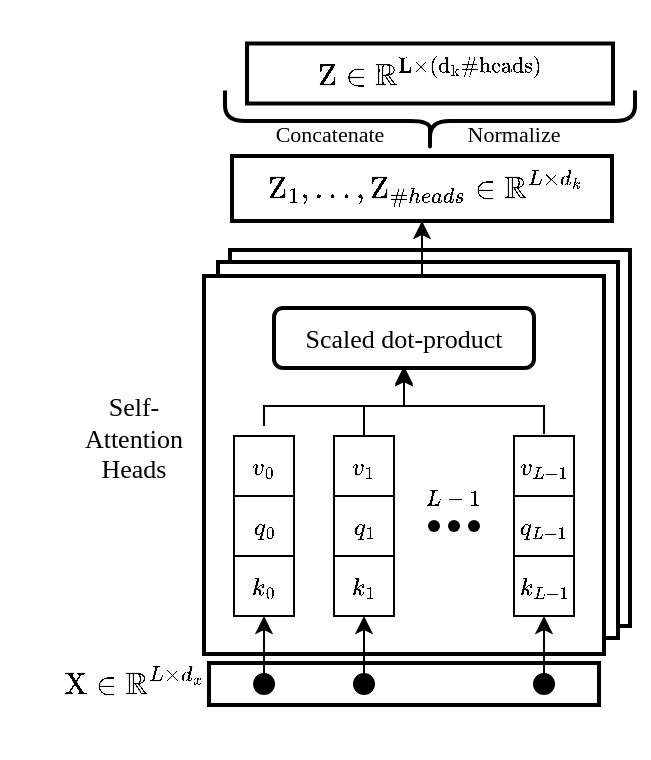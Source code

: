 <mxfile version="17.1.3" type="github">
  <diagram id="1RFPZSgYPdv8vxJ3tSGE" name="Page-1">
    <mxGraphModel dx="1463" dy="522" grid="1" gridSize="10" guides="1" tooltips="1" connect="1" arrows="1" fold="1" page="1" pageScale="1" pageWidth="850" pageHeight="1100" math="1" shadow="0">
      <root>
        <mxCell id="0" />
        <mxCell id="1" parent="0" />
        <mxCell id="Ks4agTKRWIQxYl3Itglz-84" value="" style="rounded=0;whiteSpace=wrap;html=1;fontFamily=Times New Roman;fontSize=11;strokeColor=default;strokeWidth=2;fillColor=#FFFFFF;" parent="1" vertex="1">
          <mxGeometry x="127.5" y="523.5" width="195" height="21" as="geometry" />
        </mxCell>
        <mxCell id="Ks4agTKRWIQxYl3Itglz-68" value="" style="rounded=0;whiteSpace=wrap;html=1;strokeWidth=2;fillColor=none;fontFamily=Times New Roman;fontSize=11;" parent="1" vertex="1">
          <mxGeometry x="138" y="317" width="200" height="188" as="geometry" />
        </mxCell>
        <mxCell id="Ks4agTKRWIQxYl3Itglz-67" value="" style="rounded=0;whiteSpace=wrap;html=1;strokeWidth=2;fillColor=default;fontFamily=Times New Roman;fontSize=11;" parent="1" vertex="1">
          <mxGeometry x="132" y="323" width="200" height="188" as="geometry" />
        </mxCell>
        <mxCell id="GeLd84h3tjp0JI7DX5PS-5" style="edgeStyle=orthogonalEdgeStyle;rounded=0;orthogonalLoop=1;jettySize=auto;html=1;exitX=0.5;exitY=0;exitDx=0;exitDy=0;entryX=0.5;entryY=1;entryDx=0;entryDy=0;fontSize=12;exitPerimeter=0;" parent="1" source="Ks4agTKRWIQxYl3Itglz-43" target="GeLd84h3tjp0JI7DX5PS-2" edge="1">
          <mxGeometry relative="1" as="geometry" />
        </mxCell>
        <mxCell id="Ks4agTKRWIQxYl3Itglz-43" value="" style="rounded=0;whiteSpace=wrap;html=1;strokeWidth=2;fillColor=default;fontFamily=Times New Roman;fontSize=11;" parent="1" vertex="1">
          <mxGeometry x="125" y="330" width="200" height="189" as="geometry" />
        </mxCell>
        <mxCell id="Ks4agTKRWIQxYl3Itglz-34" value="" style="shape=waypoint;sketch=0;size=6;pointerEvents=1;points=[];fillColor=#000000;resizable=0;rotatable=0;perimeter=centerPerimeter;snapToPoint=1;fontFamily=Times New Roman;fontSize=11;" parent="1" vertex="1">
          <mxGeometry x="230" y="435" width="40" height="40" as="geometry" />
        </mxCell>
        <mxCell id="Ks4agTKRWIQxYl3Itglz-35" value="" style="shape=waypoint;sketch=0;size=6;pointerEvents=1;points=[];fillColor=#000000;resizable=0;rotatable=0;perimeter=centerPerimeter;snapToPoint=1;fontFamily=Times New Roman;fontSize=11;" parent="1" vertex="1">
          <mxGeometry x="240" y="435" width="40" height="40" as="geometry" />
        </mxCell>
        <mxCell id="Ks4agTKRWIQxYl3Itglz-36" style="edgeStyle=orthogonalEdgeStyle;rounded=0;orthogonalLoop=1;jettySize=auto;html=1;exitX=0.5;exitY=0;exitDx=0;exitDy=0;entryX=0.5;entryY=1;entryDx=0;entryDy=0;fontFamily=Times New Roman;fontSize=11;" parent="1" source="Ks4agTKRWIQxYl3Itglz-1" target="Ks4agTKRWIQxYl3Itglz-11" edge="1">
          <mxGeometry relative="1" as="geometry" />
        </mxCell>
        <mxCell id="Ks4agTKRWIQxYl3Itglz-1" value="" style="ellipse;whiteSpace=wrap;html=1;aspect=fixed;fillColor=#000000;fontFamily=Times New Roman;fontSize=11;" parent="1" vertex="1">
          <mxGeometry x="150" y="529" width="10" height="10" as="geometry" />
        </mxCell>
        <mxCell id="Ks4agTKRWIQxYl3Itglz-37" style="edgeStyle=orthogonalEdgeStyle;rounded=0;orthogonalLoop=1;jettySize=auto;html=1;exitX=0.5;exitY=0;exitDx=0;exitDy=0;entryX=0.5;entryY=1;entryDx=0;entryDy=0;fontFamily=Times New Roman;fontSize=11;" parent="1" source="Ks4agTKRWIQxYl3Itglz-2" target="Ks4agTKRWIQxYl3Itglz-25" edge="1">
          <mxGeometry relative="1" as="geometry" />
        </mxCell>
        <mxCell id="Ks4agTKRWIQxYl3Itglz-2" value="" style="ellipse;whiteSpace=wrap;html=1;aspect=fixed;fillColor=#000000;fontFamily=Times New Roman;fontSize=11;" parent="1" vertex="1">
          <mxGeometry x="200" y="529" width="10" height="10" as="geometry" />
        </mxCell>
        <mxCell id="Ks4agTKRWIQxYl3Itglz-38" style="edgeStyle=orthogonalEdgeStyle;rounded=0;orthogonalLoop=1;jettySize=auto;html=1;exitX=0;exitY=0;exitDx=0;exitDy=0;entryX=0.5;entryY=1;entryDx=0;entryDy=0;fontFamily=Times New Roman;fontSize=11;" parent="1" source="Ks4agTKRWIQxYl3Itglz-4" target="Ks4agTKRWIQxYl3Itglz-28" edge="1">
          <mxGeometry relative="1" as="geometry" />
        </mxCell>
        <mxCell id="Ks4agTKRWIQxYl3Itglz-4" value="" style="ellipse;whiteSpace=wrap;html=1;aspect=fixed;fillColor=#000000;fontFamily=Times New Roman;fontSize=11;" parent="1" vertex="1">
          <mxGeometry x="290" y="529" width="10" height="10" as="geometry" />
        </mxCell>
        <mxCell id="Ks4agTKRWIQxYl3Itglz-11" value="$$k_0$$" style="rounded=0;whiteSpace=wrap;html=1;fillColor=#FFFFFF;rotation=0;fontFamily=Times New Roman;fontSize=12;" parent="1" vertex="1">
          <mxGeometry x="140" y="470" width="30" height="30" as="geometry" />
        </mxCell>
        <mxCell id="Ks4agTKRWIQxYl3Itglz-12" value="$$q_0$$" style="rounded=0;whiteSpace=wrap;html=1;fillColor=#FFFFFF;rotation=0;fontFamily=Times New Roman;fontSize=12;" parent="1" vertex="1">
          <mxGeometry x="140" y="440" width="30" height="30" as="geometry" />
        </mxCell>
        <mxCell id="Ks4agTKRWIQxYl3Itglz-58" style="edgeStyle=orthogonalEdgeStyle;rounded=0;orthogonalLoop=1;jettySize=auto;html=1;exitX=0.5;exitY=0;exitDx=0;exitDy=0;fontFamily=Times New Roman;fontSize=11;entryX=0.5;entryY=1;entryDx=0;entryDy=0;" parent="1" edge="1">
          <mxGeometry relative="1" as="geometry">
            <mxPoint x="155" y="405" as="sourcePoint" />
            <mxPoint x="225" y="376" as="targetPoint" />
            <Array as="points">
              <mxPoint x="155" y="395" />
              <mxPoint x="225" y="395" />
            </Array>
          </mxGeometry>
        </mxCell>
        <mxCell id="Ks4agTKRWIQxYl3Itglz-13" value="$$v_0$$" style="rounded=0;whiteSpace=wrap;html=1;fillColor=#FFFFFF;rotation=0;fontFamily=Times New Roman;fontSize=12;" parent="1" vertex="1">
          <mxGeometry x="140" y="410" width="30" height="30" as="geometry" />
        </mxCell>
        <mxCell id="Ks4agTKRWIQxYl3Itglz-25" value="$$k_1$$" style="rounded=0;whiteSpace=wrap;html=1;fillColor=#FFFFFF;rotation=0;fontFamily=Times New Roman;fontSize=12;" parent="1" vertex="1">
          <mxGeometry x="190" y="470" width="30" height="30" as="geometry" />
        </mxCell>
        <mxCell id="Ks4agTKRWIQxYl3Itglz-26" value="$$q_1$$" style="rounded=0;whiteSpace=wrap;html=1;fillColor=#FFFFFF;rotation=0;fontFamily=Times New Roman;fontSize=12;" parent="1" vertex="1">
          <mxGeometry x="190" y="440" width="30" height="30" as="geometry" />
        </mxCell>
        <mxCell id="Ks4agTKRWIQxYl3Itglz-64" style="edgeStyle=orthogonalEdgeStyle;rounded=0;orthogonalLoop=1;jettySize=auto;html=1;exitX=0.5;exitY=0;exitDx=0;exitDy=0;entryX=0.5;entryY=1;entryDx=0;entryDy=0;fontFamily=Times New Roman;fontSize=11;" parent="1" edge="1">
          <mxGeometry relative="1" as="geometry">
            <mxPoint x="205" y="415" as="sourcePoint" />
            <mxPoint x="225" y="376" as="targetPoint" />
            <Array as="points">
              <mxPoint x="205" y="395" />
              <mxPoint x="225" y="395" />
            </Array>
          </mxGeometry>
        </mxCell>
        <mxCell id="Ks4agTKRWIQxYl3Itglz-27" value="$$v_1$$" style="rounded=0;whiteSpace=wrap;html=1;fillColor=#FFFFFF;rotation=0;fontFamily=Times New Roman;fontSize=12;" parent="1" vertex="1">
          <mxGeometry x="190" y="410" width="30" height="30" as="geometry" />
        </mxCell>
        <mxCell id="Ks4agTKRWIQxYl3Itglz-28" value="$$k_{L-1}&lt;br style=&quot;font-size: 12px;&quot;&gt;$$" style="rounded=0;whiteSpace=wrap;html=1;fillColor=#FFFFFF;rotation=0;fontFamily=Times New Roman;fontSize=12;" parent="1" vertex="1">
          <mxGeometry x="280" y="470" width="30" height="30" as="geometry" />
        </mxCell>
        <mxCell id="Ks4agTKRWIQxYl3Itglz-29" value="$$q_{L-1}$$" style="rounded=0;whiteSpace=wrap;html=1;fillColor=#FFFFFF;rotation=0;fontFamily=Times New Roman;fontSize=12;" parent="1" vertex="1">
          <mxGeometry x="280" y="440" width="30" height="30" as="geometry" />
        </mxCell>
        <mxCell id="Ks4agTKRWIQxYl3Itglz-65" style="edgeStyle=orthogonalEdgeStyle;rounded=0;orthogonalLoop=1;jettySize=auto;html=1;exitX=0.5;exitY=0;exitDx=0;exitDy=0;entryX=0.5;entryY=1;entryDx=0;entryDy=0;fontFamily=Times New Roman;fontSize=11;" parent="1" edge="1">
          <mxGeometry relative="1" as="geometry">
            <mxPoint x="295" y="409" as="sourcePoint" />
            <mxPoint x="225" y="375" as="targetPoint" />
            <Array as="points">
              <mxPoint x="295" y="395" />
              <mxPoint x="225" y="395" />
            </Array>
          </mxGeometry>
        </mxCell>
        <mxCell id="Ks4agTKRWIQxYl3Itglz-30" value="$$v_{L-1}$$" style="rounded=0;whiteSpace=wrap;html=1;fillColor=#FFFFFF;rotation=0;fontFamily=Times New Roman;fontSize=12;" parent="1" vertex="1">
          <mxGeometry x="280" y="410" width="30" height="30" as="geometry" />
        </mxCell>
        <mxCell id="Ks4agTKRWIQxYl3Itglz-31" value="" style="ellipse;whiteSpace=wrap;html=1;aspect=fixed;fillColor=#000000;fontFamily=Times New Roman;fontSize=11;" parent="1" vertex="1">
          <mxGeometry x="260" y="570" as="geometry" />
        </mxCell>
        <mxCell id="Ks4agTKRWIQxYl3Itglz-32" value="" style="shape=waypoint;sketch=0;size=6;pointerEvents=1;points=[];fillColor=#000000;resizable=0;rotatable=0;perimeter=centerPerimeter;snapToPoint=1;fontFamily=Times New Roman;fontSize=11;" parent="1" vertex="1">
          <mxGeometry x="220" y="435" width="40" height="40" as="geometry" />
        </mxCell>
        <mxCell id="Ks4agTKRWIQxYl3Itglz-54" value="&lt;font style=&quot;font-size: 15px&quot;&gt;$$\rm{Z} \in \mathbb{R}^{L\times (d_k\#\text{heads}&lt;br&gt;)}$$&lt;/font&gt;" style="text;html=1;strokeColor=default;fillColor=none;align=center;verticalAlign=middle;whiteSpace=wrap;rounded=0;fontFamily=Times New Roman;fontSize=15;strokeWidth=2;" parent="1" vertex="1">
          <mxGeometry x="146.5" y="213.75" width="183" height="30" as="geometry" />
        </mxCell>
        <mxCell id="Ks4agTKRWIQxYl3Itglz-46" value="Scaled dot-product" style="rounded=1;whiteSpace=wrap;html=1;strokeWidth=2;fillColor=default;fontFamily=Times New Roman;fontSize=13;" parent="1" vertex="1">
          <mxGeometry x="160" y="346" width="130" height="30" as="geometry" />
        </mxCell>
        <mxCell id="Ks4agTKRWIQxYl3Itglz-73" value="Concatenate" style="text;html=1;strokeColor=none;fillColor=none;align=center;verticalAlign=middle;whiteSpace=wrap;rounded=0;fontFamily=Times New Roman;fontSize=11;" parent="1" vertex="1">
          <mxGeometry x="158" y="243.75" width="60" height="30" as="geometry" />
        </mxCell>
        <mxCell id="Ks4agTKRWIQxYl3Itglz-74" value="Self-Attention Heads" style="text;html=1;strokeColor=none;fillColor=none;align=center;verticalAlign=middle;whiteSpace=wrap;rounded=0;fontFamily=Times New Roman;fontSize=13;" parent="1" vertex="1">
          <mxGeometry x="60" y="396" width="60" height="30" as="geometry" />
        </mxCell>
        <mxCell id="Ks4agTKRWIQxYl3Itglz-79" value="" style="shape=curlyBracket;whiteSpace=wrap;html=1;rounded=1;flipH=1;fontFamily=Times New Roman;fontSize=11;strokeColor=default;strokeWidth=2;fillColor=default;rotation=90;" parent="1" vertex="1">
          <mxGeometry x="222.75" y="150" width="30.5" height="205" as="geometry" />
        </mxCell>
        <mxCell id="Ks4agTKRWIQxYl3Itglz-82" value="$$L-1$$" style="text;html=1;strokeColor=none;fillColor=none;align=center;verticalAlign=middle;whiteSpace=wrap;rounded=0;fontFamily=Times New Roman;fontSize=11;" parent="1" vertex="1">
          <mxGeometry x="220" y="426" width="60" height="30" as="geometry" />
        </mxCell>
        <mxCell id="Ks4agTKRWIQxYl3Itglz-83" value="&lt;font style=&quot;font-size: 15px;&quot;&gt;$$\mathrm{X} \in \mathbb{R}^{L\times &lt;br style=&quot;font-size: 15px;&quot;&gt;d_{x}}$$&lt;/font&gt;" style="text;html=1;strokeColor=none;fillColor=none;align=center;verticalAlign=middle;whiteSpace=wrap;rounded=0;fontFamily=Times New Roman;fontSize=15;" parent="1" vertex="1">
          <mxGeometry x="60" y="519" width="60" height="30" as="geometry" />
        </mxCell>
        <mxCell id="Ks4agTKRWIQxYl3Itglz-85" value="Normalize" style="text;html=1;strokeColor=none;fillColor=none;align=center;verticalAlign=middle;whiteSpace=wrap;rounded=0;fontFamily=Times New Roman;fontSize=11;" parent="1" vertex="1">
          <mxGeometry x="250" y="243.75" width="60" height="30" as="geometry" />
        </mxCell>
        <mxCell id="GeLd84h3tjp0JI7DX5PS-2" value="" style="rounded=0;whiteSpace=wrap;html=1;fontSize=12;strokeWidth=2;" parent="1" vertex="1">
          <mxGeometry x="139" y="270" width="190" height="32.5" as="geometry" />
        </mxCell>
        <mxCell id="GeLd84h3tjp0JI7DX5PS-1" value="&lt;font style=&quot;font-size: 15px&quot;&gt;$$\mathrm{Z}_1,...,\mathrm{Z}_{\# heads}\in \mathbb{R}^{L\times d_k}&lt;br&gt;$$&lt;/font&gt;" style="text;html=1;strokeColor=none;fillColor=none;align=center;verticalAlign=middle;whiteSpace=wrap;rounded=0;fontFamily=Times New Roman;fontSize=15;" parent="1" vertex="1">
          <mxGeometry x="127.5" y="273.75" width="216" height="25" as="geometry" />
        </mxCell>
      </root>
    </mxGraphModel>
  </diagram>
</mxfile>
